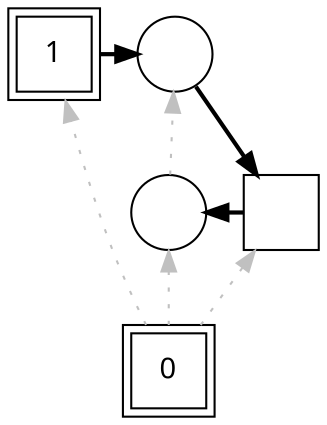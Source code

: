 digraph G {
rankdir = BT;
Node [ fontname="Arial Unicode Multicast"];
Player		[ label="1" shape=square peripheries=2];
Ground		[ label="0" shape=square peripheries=2];
Sausage0		[ label="" shape=circle];
Sausage1		[ label="" shape=circle];
Island		[ label="" shape=square];
{rank=same; Player,Sausage0};
	"Ground" -> "Player" [style=dotted color="gray"];
	"Player" -> "Sausage0" [constraint=false  penwidth=2];
	"Sausage1" -> "Sausage0" [style=dotted color="gray"];
	"Sausage0" -> "Island" [constraint=false  penwidth=2];
	"Ground" -> "Sausage1" [style=dotted color="gray"];
	"Ground" -> "Island" [style=dotted color="gray"];
	"Island" -> "Sausage1" [constraint=false  penwidth=2];
}